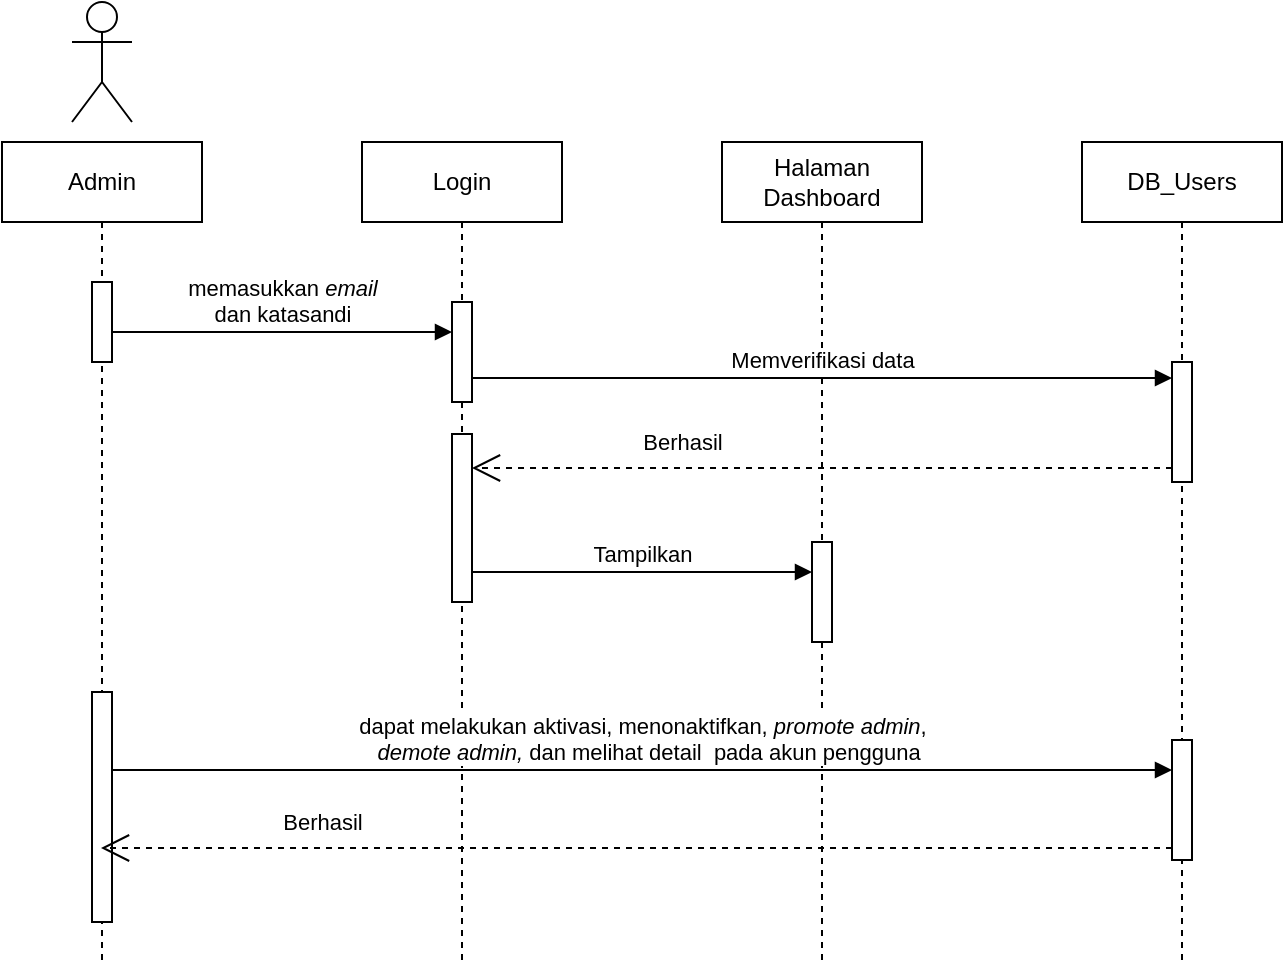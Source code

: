 <mxfile version="21.2.8" type="device">
  <diagram name="Page-1" id="2YBvvXClWsGukQMizWep">
    <mxGraphModel dx="954" dy="674" grid="1" gridSize="10" guides="1" tooltips="1" connect="1" arrows="1" fold="1" page="1" pageScale="1" pageWidth="850" pageHeight="1100" math="0" shadow="0">
      <root>
        <mxCell id="0" />
        <mxCell id="1" parent="0" />
        <mxCell id="aM9ryv3xv72pqoxQDRHE-1" value="Admin" style="shape=umlLifeline;perimeter=lifelinePerimeter;whiteSpace=wrap;html=1;container=0;dropTarget=0;collapsible=0;recursiveResize=0;outlineConnect=0;portConstraint=eastwest;newEdgeStyle={&quot;edgeStyle&quot;:&quot;elbowEdgeStyle&quot;,&quot;elbow&quot;:&quot;vertical&quot;,&quot;curved&quot;:0,&quot;rounded&quot;:0};" parent="1" vertex="1">
          <mxGeometry x="50" y="130" width="100" height="410" as="geometry" />
        </mxCell>
        <mxCell id="aM9ryv3xv72pqoxQDRHE-2" value="" style="html=1;points=[];perimeter=orthogonalPerimeter;outlineConnect=0;targetShapes=umlLifeline;portConstraint=eastwest;newEdgeStyle={&quot;edgeStyle&quot;:&quot;elbowEdgeStyle&quot;,&quot;elbow&quot;:&quot;vertical&quot;,&quot;curved&quot;:0,&quot;rounded&quot;:0};" parent="aM9ryv3xv72pqoxQDRHE-1" vertex="1">
          <mxGeometry x="45" y="70" width="10" height="40" as="geometry" />
        </mxCell>
        <mxCell id="_uVsEwftHLqKN9aLeJoQ-21" value="" style="html=1;points=[];perimeter=orthogonalPerimeter;outlineConnect=0;targetShapes=umlLifeline;portConstraint=eastwest;newEdgeStyle={&quot;edgeStyle&quot;:&quot;elbowEdgeStyle&quot;,&quot;elbow&quot;:&quot;vertical&quot;,&quot;curved&quot;:0,&quot;rounded&quot;:0};" vertex="1" parent="aM9ryv3xv72pqoxQDRHE-1">
          <mxGeometry x="45" y="275" width="10" height="115" as="geometry" />
        </mxCell>
        <mxCell id="_uVsEwftHLqKN9aLeJoQ-5" value="" style="shape=umlActor;verticalLabelPosition=bottom;verticalAlign=top;html=1;outlineConnect=0;" vertex="1" parent="1">
          <mxGeometry x="85" y="60" width="30" height="60" as="geometry" />
        </mxCell>
        <mxCell id="_uVsEwftHLqKN9aLeJoQ-8" value="Login" style="shape=umlLifeline;perimeter=lifelinePerimeter;whiteSpace=wrap;html=1;container=0;dropTarget=0;collapsible=0;recursiveResize=0;outlineConnect=0;portConstraint=eastwest;newEdgeStyle={&quot;edgeStyle&quot;:&quot;elbowEdgeStyle&quot;,&quot;elbow&quot;:&quot;vertical&quot;,&quot;curved&quot;:0,&quot;rounded&quot;:0};" vertex="1" parent="1">
          <mxGeometry x="230" y="130" width="100" height="410" as="geometry" />
        </mxCell>
        <mxCell id="_uVsEwftHLqKN9aLeJoQ-9" value="" style="html=1;points=[];perimeter=orthogonalPerimeter;outlineConnect=0;targetShapes=umlLifeline;portConstraint=eastwest;newEdgeStyle={&quot;edgeStyle&quot;:&quot;elbowEdgeStyle&quot;,&quot;elbow&quot;:&quot;vertical&quot;,&quot;curved&quot;:0,&quot;rounded&quot;:0};" vertex="1" parent="_uVsEwftHLqKN9aLeJoQ-8">
          <mxGeometry x="45" y="80" width="10" height="50" as="geometry" />
        </mxCell>
        <mxCell id="_uVsEwftHLqKN9aLeJoQ-16" value="" style="html=1;points=[];perimeter=orthogonalPerimeter;outlineConnect=0;targetShapes=umlLifeline;portConstraint=eastwest;newEdgeStyle={&quot;edgeStyle&quot;:&quot;elbowEdgeStyle&quot;,&quot;elbow&quot;:&quot;vertical&quot;,&quot;curved&quot;:0,&quot;rounded&quot;:0};" vertex="1" parent="_uVsEwftHLqKN9aLeJoQ-8">
          <mxGeometry x="45" y="146" width="10" height="84" as="geometry" />
        </mxCell>
        <mxCell id="_uVsEwftHLqKN9aLeJoQ-10" value="memasukkan &lt;i&gt;email &lt;br&gt;&lt;/i&gt;dan katasandi" style="html=1;verticalAlign=bottom;endArrow=block;edgeStyle=elbowEdgeStyle;elbow=vertical;curved=0;rounded=0;" edge="1" parent="1" source="aM9ryv3xv72pqoxQDRHE-2" target="_uVsEwftHLqKN9aLeJoQ-9">
          <mxGeometry width="80" relative="1" as="geometry">
            <mxPoint x="110" y="260" as="sourcePoint" />
            <mxPoint x="270" y="260" as="targetPoint" />
          </mxGeometry>
        </mxCell>
        <mxCell id="_uVsEwftHLqKN9aLeJoQ-11" value="Halaman Dashboard" style="shape=umlLifeline;perimeter=lifelinePerimeter;whiteSpace=wrap;html=1;container=0;dropTarget=0;collapsible=0;recursiveResize=0;outlineConnect=0;portConstraint=eastwest;newEdgeStyle={&quot;edgeStyle&quot;:&quot;elbowEdgeStyle&quot;,&quot;elbow&quot;:&quot;vertical&quot;,&quot;curved&quot;:0,&quot;rounded&quot;:0};" vertex="1" parent="1">
          <mxGeometry x="410" y="130" width="100" height="410" as="geometry" />
        </mxCell>
        <mxCell id="_uVsEwftHLqKN9aLeJoQ-12" value="" style="html=1;points=[];perimeter=orthogonalPerimeter;outlineConnect=0;targetShapes=umlLifeline;portConstraint=eastwest;newEdgeStyle={&quot;edgeStyle&quot;:&quot;elbowEdgeStyle&quot;,&quot;elbow&quot;:&quot;vertical&quot;,&quot;curved&quot;:0,&quot;rounded&quot;:0};" vertex="1" parent="_uVsEwftHLqKN9aLeJoQ-11">
          <mxGeometry x="45" y="200" width="10" height="50" as="geometry" />
        </mxCell>
        <mxCell id="_uVsEwftHLqKN9aLeJoQ-13" value="DB_Users" style="shape=umlLifeline;perimeter=lifelinePerimeter;whiteSpace=wrap;html=1;container=0;dropTarget=0;collapsible=0;recursiveResize=0;outlineConnect=0;portConstraint=eastwest;newEdgeStyle={&quot;edgeStyle&quot;:&quot;elbowEdgeStyle&quot;,&quot;elbow&quot;:&quot;vertical&quot;,&quot;curved&quot;:0,&quot;rounded&quot;:0};" vertex="1" parent="1">
          <mxGeometry x="590" y="130" width="100" height="410" as="geometry" />
        </mxCell>
        <mxCell id="_uVsEwftHLqKN9aLeJoQ-14" value="" style="html=1;points=[];perimeter=orthogonalPerimeter;outlineConnect=0;targetShapes=umlLifeline;portConstraint=eastwest;newEdgeStyle={&quot;edgeStyle&quot;:&quot;elbowEdgeStyle&quot;,&quot;elbow&quot;:&quot;vertical&quot;,&quot;curved&quot;:0,&quot;rounded&quot;:0};" vertex="1" parent="_uVsEwftHLqKN9aLeJoQ-13">
          <mxGeometry x="45" y="110" width="10" height="60" as="geometry" />
        </mxCell>
        <mxCell id="_uVsEwftHLqKN9aLeJoQ-19" value="" style="html=1;points=[];perimeter=orthogonalPerimeter;outlineConnect=0;targetShapes=umlLifeline;portConstraint=eastwest;newEdgeStyle={&quot;edgeStyle&quot;:&quot;elbowEdgeStyle&quot;,&quot;elbow&quot;:&quot;vertical&quot;,&quot;curved&quot;:0,&quot;rounded&quot;:0};" vertex="1" parent="_uVsEwftHLqKN9aLeJoQ-13">
          <mxGeometry x="45" y="299" width="10" height="60" as="geometry" />
        </mxCell>
        <mxCell id="_uVsEwftHLqKN9aLeJoQ-15" value="Memverifikasi data" style="html=1;verticalAlign=bottom;endArrow=block;edgeStyle=elbowEdgeStyle;elbow=vertical;curved=0;rounded=0;" edge="1" parent="1">
          <mxGeometry width="80" relative="1" as="geometry">
            <mxPoint x="285" y="248" as="sourcePoint" />
            <mxPoint x="635" y="248" as="targetPoint" />
            <Array as="points">
              <mxPoint x="430" y="248" />
              <mxPoint x="640" y="268" />
            </Array>
          </mxGeometry>
        </mxCell>
        <mxCell id="_uVsEwftHLqKN9aLeJoQ-17" value="Berhasil" style="endArrow=open;endSize=12;dashed=1;html=1;rounded=0;" edge="1" parent="1">
          <mxGeometry x="0.4" y="-13" width="160" relative="1" as="geometry">
            <mxPoint x="635" y="293" as="sourcePoint" />
            <mxPoint x="285" y="293" as="targetPoint" />
            <mxPoint as="offset" />
          </mxGeometry>
        </mxCell>
        <mxCell id="_uVsEwftHLqKN9aLeJoQ-18" value="Tampilkan" style="html=1;verticalAlign=bottom;endArrow=block;edgeStyle=elbowEdgeStyle;elbow=vertical;curved=0;rounded=0;" edge="1" parent="1" source="_uVsEwftHLqKN9aLeJoQ-16" target="_uVsEwftHLqKN9aLeJoQ-12">
          <mxGeometry width="80" relative="1" as="geometry">
            <mxPoint x="290" y="350" as="sourcePoint" />
            <mxPoint x="370" y="350" as="targetPoint" />
          </mxGeometry>
        </mxCell>
        <mxCell id="_uVsEwftHLqKN9aLeJoQ-25" value="dapat melakukan aktivasi, menonaktifkan, &lt;i&gt;promote admin&lt;/i&gt;,&lt;br&gt;&amp;nbsp;&amp;nbsp;&lt;i&gt;demote admin, &lt;/i&gt;dan melihat detail&amp;nbsp; pada akun pengguna" style="html=1;verticalAlign=bottom;endArrow=block;edgeStyle=elbowEdgeStyle;elbow=vertical;curved=0;rounded=0;" edge="1" parent="1">
          <mxGeometry width="80" relative="1" as="geometry">
            <mxPoint x="105" y="444" as="sourcePoint" />
            <mxPoint x="635" y="444" as="targetPoint" />
          </mxGeometry>
        </mxCell>
        <mxCell id="_uVsEwftHLqKN9aLeJoQ-27" value="Berhasil" style="endArrow=open;endSize=12;dashed=1;html=1;rounded=0;" edge="1" parent="1">
          <mxGeometry x="0.587" y="-13" width="160" relative="1" as="geometry">
            <mxPoint x="635" y="483" as="sourcePoint" />
            <mxPoint x="99.5" y="483" as="targetPoint" />
            <mxPoint as="offset" />
          </mxGeometry>
        </mxCell>
      </root>
    </mxGraphModel>
  </diagram>
</mxfile>
